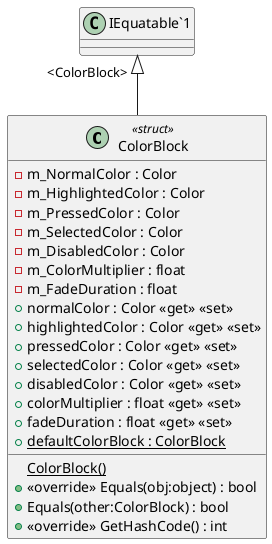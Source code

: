 @startuml
class ColorBlock <<struct>> {
    - m_NormalColor : Color
    - m_HighlightedColor : Color
    - m_PressedColor : Color
    - m_SelectedColor : Color
    - m_DisabledColor : Color
    - m_ColorMultiplier : float
    - m_FadeDuration : float
    + normalColor : Color <<get>> <<set>>
    + highlightedColor : Color <<get>> <<set>>
    + pressedColor : Color <<get>> <<set>>
    + selectedColor : Color <<get>> <<set>>
    + disabledColor : Color <<get>> <<set>>
    + colorMultiplier : float <<get>> <<set>>
    + fadeDuration : float <<get>> <<set>>
    + {static} defaultColorBlock : ColorBlock
    {static} ColorBlock()
    + <<override>> Equals(obj:object) : bool
    + Equals(other:ColorBlock) : bool
    + <<override>> GetHashCode() : int
}
"IEquatable`1" "<ColorBlock>" <|-- ColorBlock
@enduml
